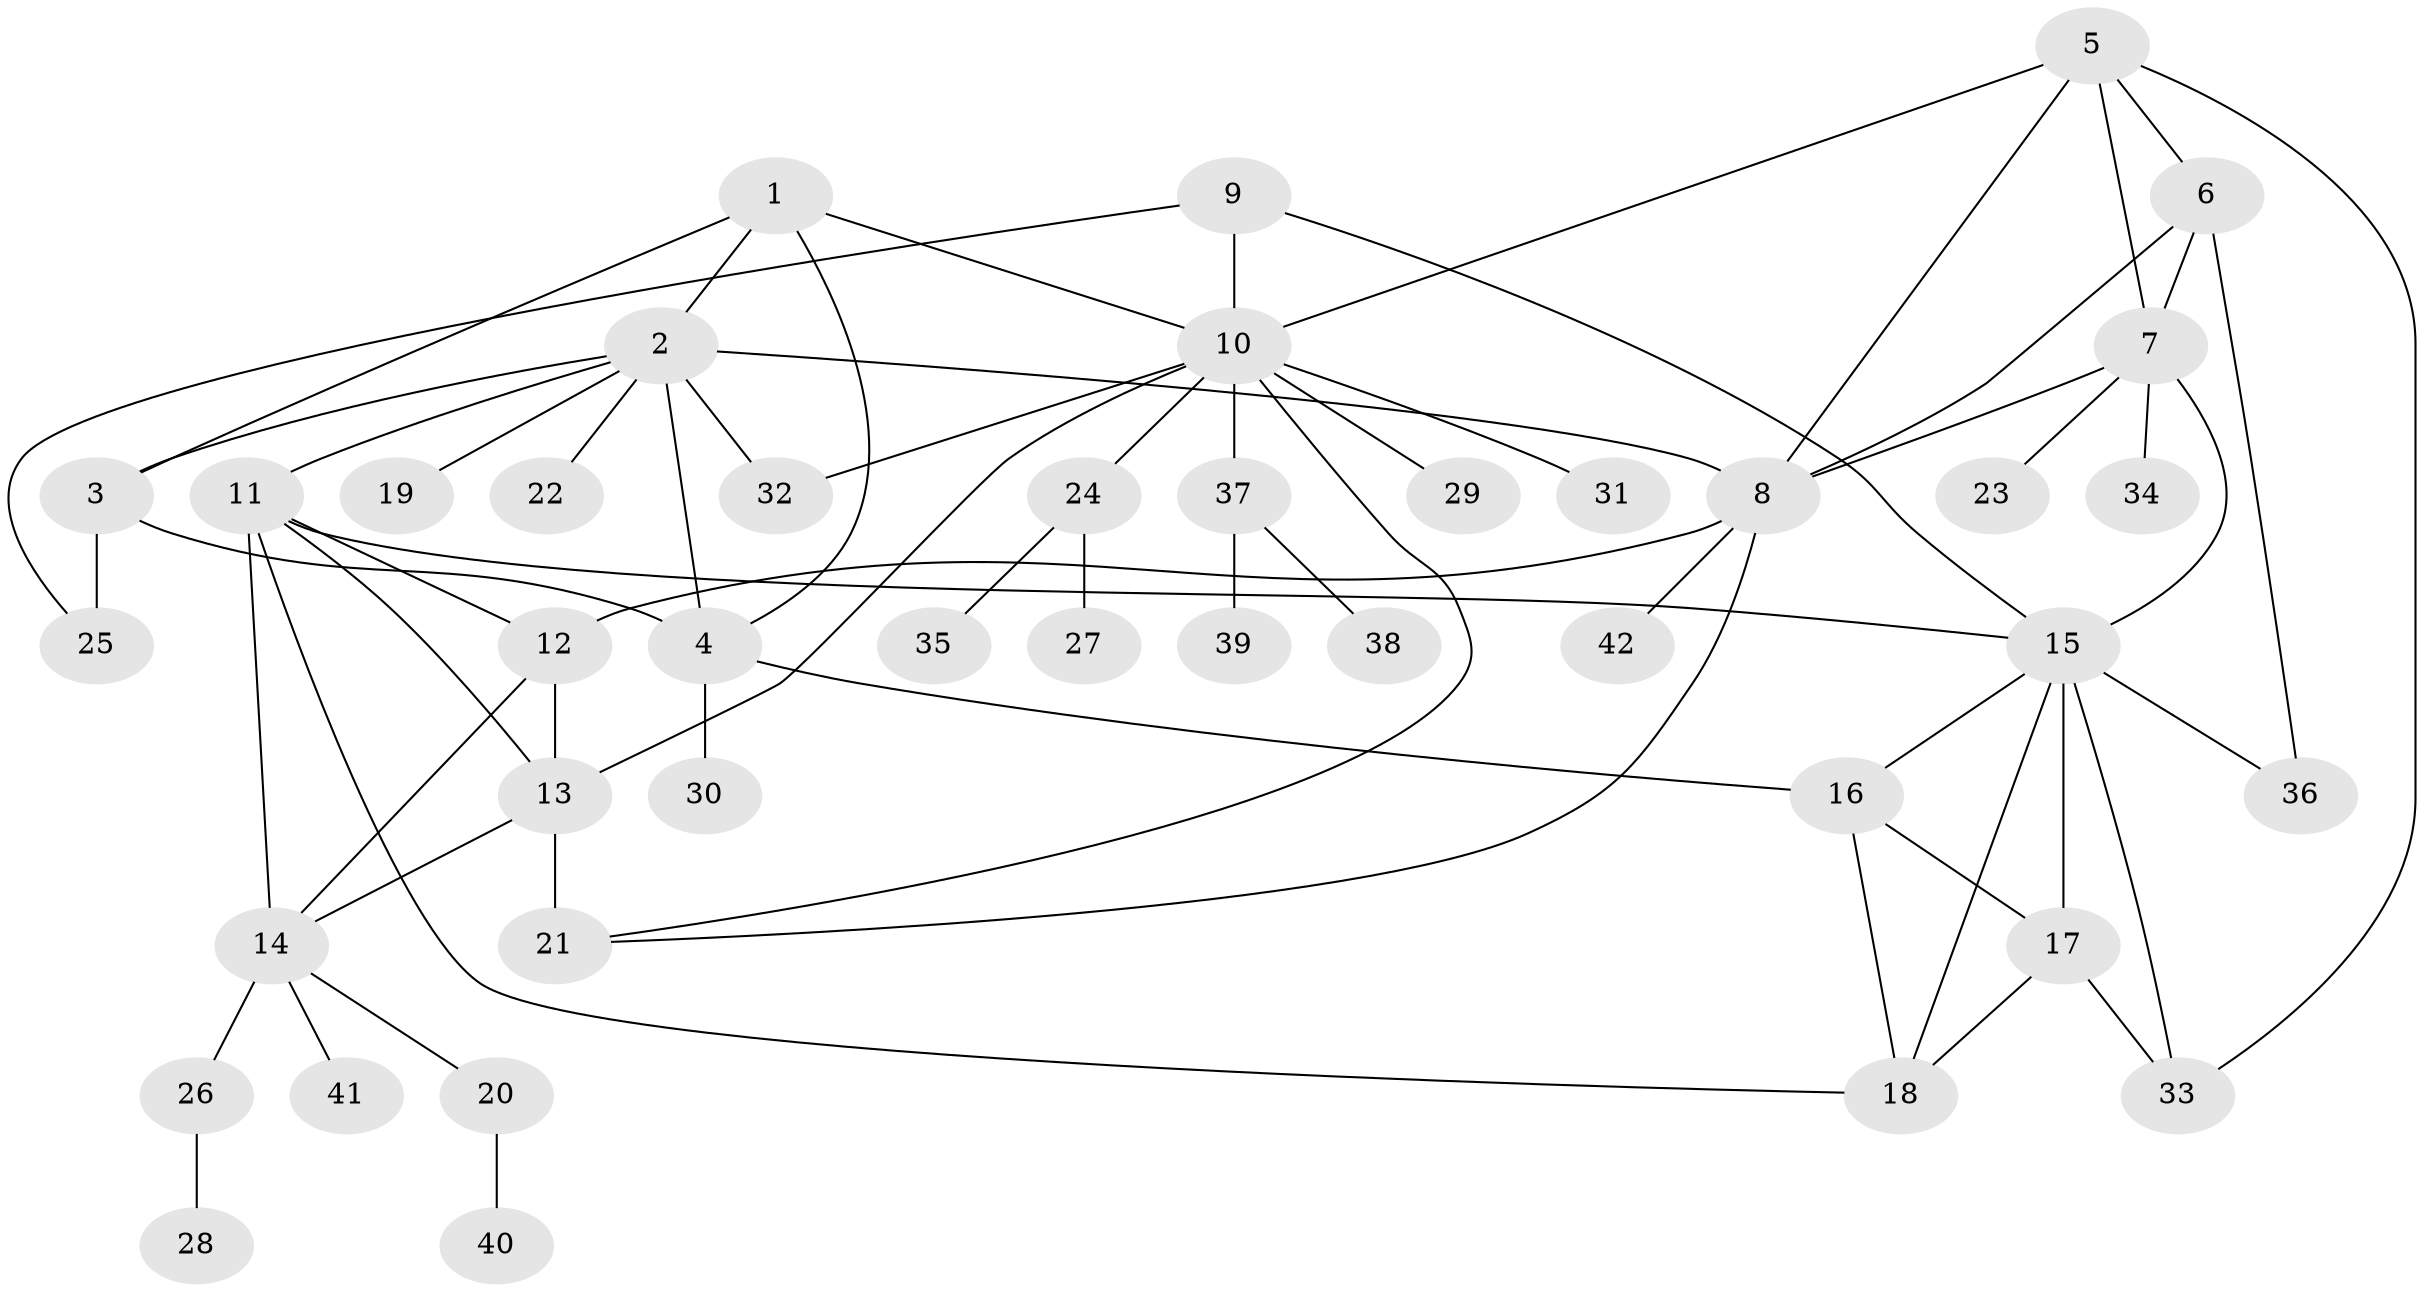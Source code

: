 // original degree distribution, {5: 0.060240963855421686, 10: 0.012048192771084338, 7: 0.060240963855421686, 6: 0.060240963855421686, 8: 0.04819277108433735, 2: 0.1927710843373494, 3: 0.012048192771084338, 1: 0.5180722891566265, 4: 0.03614457831325301}
// Generated by graph-tools (version 1.1) at 2025/43/03/06/25 01:43:21]
// undirected, 42 vertices, 67 edges
graph export_dot {
graph [start="1"]
  node [color=gray90,style=filled];
  1;
  2;
  3;
  4;
  5;
  6;
  7;
  8;
  9;
  10;
  11;
  12;
  13;
  14;
  15;
  16;
  17;
  18;
  19;
  20;
  21;
  22;
  23;
  24;
  25;
  26;
  27;
  28;
  29;
  30;
  31;
  32;
  33;
  34;
  35;
  36;
  37;
  38;
  39;
  40;
  41;
  42;
  1 -- 2 [weight=1.0];
  1 -- 3 [weight=1.0];
  1 -- 4 [weight=1.0];
  1 -- 10 [weight=1.0];
  2 -- 3 [weight=1.0];
  2 -- 4 [weight=1.0];
  2 -- 8 [weight=1.0];
  2 -- 11 [weight=1.0];
  2 -- 19 [weight=1.0];
  2 -- 22 [weight=1.0];
  2 -- 32 [weight=2.0];
  3 -- 4 [weight=1.0];
  3 -- 25 [weight=3.0];
  4 -- 16 [weight=1.0];
  4 -- 30 [weight=1.0];
  5 -- 6 [weight=1.0];
  5 -- 7 [weight=1.0];
  5 -- 8 [weight=1.0];
  5 -- 10 [weight=1.0];
  5 -- 33 [weight=1.0];
  6 -- 7 [weight=1.0];
  6 -- 8 [weight=1.0];
  6 -- 36 [weight=2.0];
  7 -- 8 [weight=1.0];
  7 -- 15 [weight=1.0];
  7 -- 23 [weight=1.0];
  7 -- 34 [weight=1.0];
  8 -- 12 [weight=1.0];
  8 -- 21 [weight=1.0];
  8 -- 42 [weight=1.0];
  9 -- 10 [weight=3.0];
  9 -- 15 [weight=1.0];
  9 -- 25 [weight=1.0];
  10 -- 13 [weight=1.0];
  10 -- 21 [weight=1.0];
  10 -- 24 [weight=1.0];
  10 -- 29 [weight=1.0];
  10 -- 31 [weight=1.0];
  10 -- 32 [weight=1.0];
  10 -- 37 [weight=1.0];
  11 -- 12 [weight=1.0];
  11 -- 13 [weight=1.0];
  11 -- 14 [weight=1.0];
  11 -- 15 [weight=1.0];
  11 -- 18 [weight=1.0];
  12 -- 13 [weight=1.0];
  12 -- 14 [weight=1.0];
  13 -- 14 [weight=1.0];
  13 -- 21 [weight=3.0];
  14 -- 20 [weight=1.0];
  14 -- 26 [weight=2.0];
  14 -- 41 [weight=1.0];
  15 -- 16 [weight=1.0];
  15 -- 17 [weight=5.0];
  15 -- 18 [weight=1.0];
  15 -- 33 [weight=1.0];
  15 -- 36 [weight=1.0];
  16 -- 17 [weight=1.0];
  16 -- 18 [weight=1.0];
  17 -- 18 [weight=1.0];
  17 -- 33 [weight=1.0];
  20 -- 40 [weight=1.0];
  24 -- 27 [weight=1.0];
  24 -- 35 [weight=1.0];
  26 -- 28 [weight=1.0];
  37 -- 38 [weight=1.0];
  37 -- 39 [weight=1.0];
}

